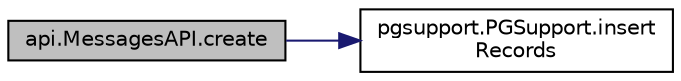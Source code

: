 digraph "api.MessagesAPI.create"
{
 // LATEX_PDF_SIZE
  edge [fontname="Helvetica",fontsize="10",labelfontname="Helvetica",labelfontsize="10"];
  node [fontname="Helvetica",fontsize="10",shape=record];
  rankdir="LR";
  Node1 [label="api.MessagesAPI.create",height=0.2,width=0.4,color="black", fillcolor="grey75", style="filled", fontcolor="black",tooltip=" "];
  Node1 -> Node2 [color="midnightblue",fontsize="10",style="solid",fontname="Helvetica"];
  Node2 [label="pgsupport.PGSupport.insert\lRecords",height=0.2,width=0.4,color="black", fillcolor="white", style="filled",URL="$classpgsupport_1_1PGSupport.html#a0a3ceeef9f9d74bccea0ddc944f95f89",tooltip=" "];
}
